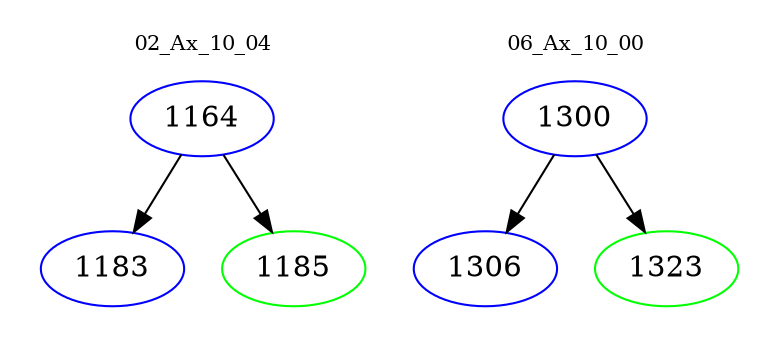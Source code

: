 digraph{
subgraph cluster_0 {
color = white
label = "02_Ax_10_04";
fontsize=10;
T0_1164 [label="1164", color="blue"]
T0_1164 -> T0_1183 [color="black"]
T0_1183 [label="1183", color="blue"]
T0_1164 -> T0_1185 [color="black"]
T0_1185 [label="1185", color="green"]
}
subgraph cluster_1 {
color = white
label = "06_Ax_10_00";
fontsize=10;
T1_1300 [label="1300", color="blue"]
T1_1300 -> T1_1306 [color="black"]
T1_1306 [label="1306", color="blue"]
T1_1300 -> T1_1323 [color="black"]
T1_1323 [label="1323", color="green"]
}
}
